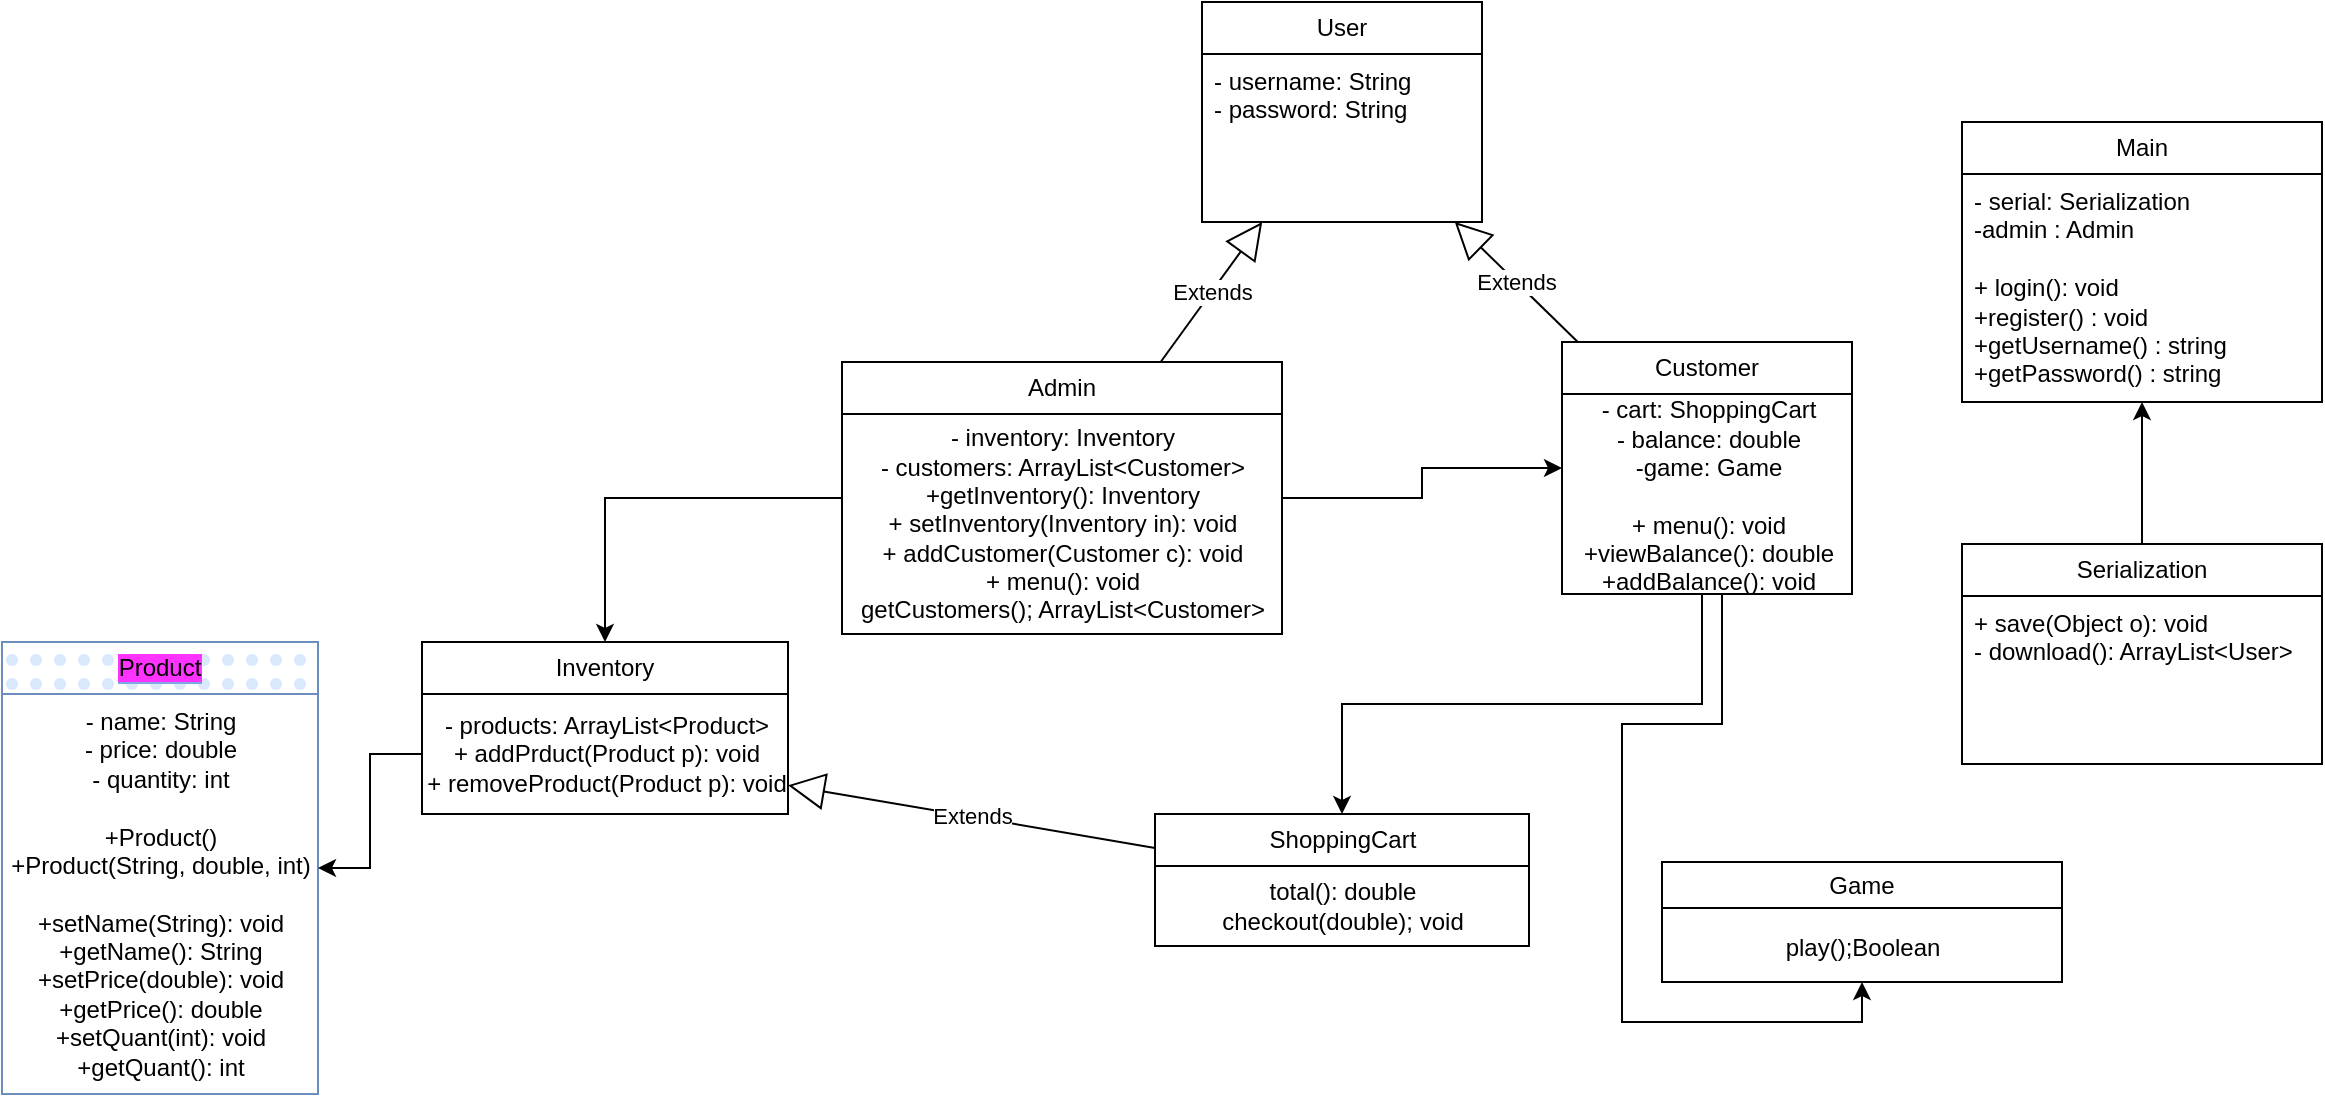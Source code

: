 <mxfile version="22.0.8" type="device">
  <diagram name="Page-1" id="ECKYmMbul-JISPaQjSkk">
    <mxGraphModel dx="2068" dy="1108" grid="1" gridSize="10" guides="1" tooltips="1" connect="1" arrows="1" fold="1" page="1" pageScale="1" pageWidth="850" pageHeight="1100" background="#ffffff" math="0" shadow="0">
      <root>
        <mxCell id="0" />
        <mxCell id="1" parent="0" />
        <mxCell id="uGxHZB6WG5yOioScFXZL-37" style="edgeStyle=orthogonalEdgeStyle;rounded=0;orthogonalLoop=1;jettySize=auto;html=1;" parent="1" source="uGxHZB6WG5yOioScFXZL-2" target="uGxHZB6WG5yOioScFXZL-31" edge="1">
          <mxGeometry relative="1" as="geometry">
            <Array as="points">
              <mxPoint x="630" y="391" />
            </Array>
          </mxGeometry>
        </mxCell>
        <mxCell id="uGxHZB6WG5yOioScFXZL-2" value="Customer" style="swimlane;fontStyle=0;childLayout=stackLayout;horizontal=1;startSize=26;fillColor=none;horizontalStack=0;resizeParent=1;resizeParentMax=0;resizeLast=0;collapsible=1;marginBottom=0;whiteSpace=wrap;html=1;" parent="1" vertex="1">
          <mxGeometry x="560" y="210" width="145" height="126" as="geometry" />
        </mxCell>
        <mxCell id="uGxHZB6WG5yOioScFXZL-39" style="edgeStyle=orthogonalEdgeStyle;rounded=0;orthogonalLoop=1;jettySize=auto;html=1;" parent="1" source="uGxHZB6WG5yOioScFXZL-6" target="uGxHZB6WG5yOioScFXZL-2" edge="1">
          <mxGeometry relative="1" as="geometry" />
        </mxCell>
        <mxCell id="uGxHZB6WG5yOioScFXZL-6" value="Admin" style="swimlane;fontStyle=0;childLayout=stackLayout;horizontal=1;startSize=26;fillColor=none;horizontalStack=0;resizeParent=1;resizeParentMax=0;resizeLast=0;collapsible=1;marginBottom=0;whiteSpace=wrap;html=1;" parent="1" vertex="1">
          <mxGeometry x="200" y="220" width="220" height="136" as="geometry" />
        </mxCell>
        <mxCell id="uGxHZB6WG5yOioScFXZL-24" value="- inventory: Inventory&lt;br&gt;- customers: ArrayList&amp;lt;Customer&amp;gt;&lt;br&gt;+getInventory(): Inventory&lt;br&gt;+ setInventory(Inventory in): void&lt;br&gt;+ addCustomer(Customer c): void&lt;br&gt;+ menu(): void&lt;br&gt;getCustomers(); ArrayList&amp;lt;Customer&amp;gt;" style="text;html=1;align=center;verticalAlign=middle;resizable=0;points=[];autosize=1;strokeColor=none;fillColor=none;" parent="uGxHZB6WG5yOioScFXZL-6" vertex="1">
          <mxGeometry y="26" width="220" height="110" as="geometry" />
        </mxCell>
        <mxCell id="uGxHZB6WG5yOioScFXZL-8" value="User" style="swimlane;fontStyle=0;childLayout=stackLayout;horizontal=1;startSize=26;fillColor=none;horizontalStack=0;resizeParent=1;resizeParentMax=0;resizeLast=0;collapsible=1;marginBottom=0;whiteSpace=wrap;html=1;" parent="1" vertex="1">
          <mxGeometry x="380" y="40" width="140" height="110" as="geometry" />
        </mxCell>
        <mxCell id="uGxHZB6WG5yOioScFXZL-9" value="- username: String&lt;br&gt;- password: String&lt;br&gt;&lt;br&gt;" style="text;strokeColor=none;fillColor=none;align=left;verticalAlign=top;spacingLeft=4;spacingRight=4;overflow=hidden;rotatable=0;points=[[0,0.5],[1,0.5]];portConstraint=eastwest;whiteSpace=wrap;html=1;" parent="uGxHZB6WG5yOioScFXZL-8" vertex="1">
          <mxGeometry y="26" width="140" height="84" as="geometry" />
        </mxCell>
        <mxCell id="uGxHZB6WG5yOioScFXZL-10" value="Extends" style="endArrow=block;endSize=16;endFill=0;html=1;rounded=0;" parent="1" source="uGxHZB6WG5yOioScFXZL-6" target="uGxHZB6WG5yOioScFXZL-8" edge="1">
          <mxGeometry width="160" relative="1" as="geometry">
            <mxPoint x="340" y="470" as="sourcePoint" />
            <mxPoint x="500" y="470" as="targetPoint" />
          </mxGeometry>
        </mxCell>
        <mxCell id="uGxHZB6WG5yOioScFXZL-11" value="Extends" style="endArrow=block;endSize=16;endFill=0;html=1;rounded=0;" parent="1" source="uGxHZB6WG5yOioScFXZL-2" target="uGxHZB6WG5yOioScFXZL-8" edge="1">
          <mxGeometry width="160" relative="1" as="geometry">
            <mxPoint x="386" y="220" as="sourcePoint" />
            <mxPoint x="424" y="160" as="targetPoint" />
          </mxGeometry>
        </mxCell>
        <mxCell id="uGxHZB6WG5yOioScFXZL-25" value="&lt;span style=&quot;background-color: rgb(255, 51, 255);&quot;&gt;Product&lt;/span&gt;" style="swimlane;fontStyle=0;childLayout=stackLayout;horizontal=1;startSize=26;fillColor=#dae8fc;horizontalStack=0;resizeParent=1;resizeParentMax=0;resizeLast=0;collapsible=1;marginBottom=0;whiteSpace=wrap;html=1;strokeColor=#6c8ebf;labelBackgroundColor=#7da8e3;shadow=0;fillStyle=dots;" parent="1" vertex="1">
          <mxGeometry x="-220" y="360" width="158" height="226" as="geometry" />
        </mxCell>
        <mxCell id="uGxHZB6WG5yOioScFXZL-26" value="- name: String&lt;br&gt;- price: double&lt;br&gt;- quantity: int&lt;br&gt;&lt;br&gt;+Product()&lt;br&gt;+Product(String, double, int)&lt;br&gt;&lt;br&gt;+setName(String): void&lt;br&gt;+getName(): String&lt;br&gt;+setPrice(double): void&lt;br&gt;+getPrice(): double&lt;br&gt;+setQuant(int): void&lt;br&gt;+getQuant(): int" style="text;html=1;align=center;verticalAlign=middle;resizable=0;points=[];autosize=1;strokeColor=none;fillColor=none;" parent="uGxHZB6WG5yOioScFXZL-25" vertex="1">
          <mxGeometry y="26" width="158" height="200" as="geometry" />
        </mxCell>
        <mxCell id="uGxHZB6WG5yOioScFXZL-30" style="edgeStyle=orthogonalEdgeStyle;rounded=0;orthogonalLoop=1;jettySize=auto;html=1;" parent="1" source="vB06xHCyhuILrUBtolQA-2" target="uGxHZB6WG5yOioScFXZL-25" edge="1">
          <mxGeometry relative="1" as="geometry">
            <mxPoint x="130" y="563" as="sourcePoint" />
          </mxGeometry>
        </mxCell>
        <mxCell id="uGxHZB6WG5yOioScFXZL-28" value="Inventory" style="swimlane;fontStyle=0;childLayout=stackLayout;horizontal=1;startSize=26;fillColor=none;horizontalStack=0;resizeParent=1;resizeParentMax=0;resizeLast=0;collapsible=1;marginBottom=0;whiteSpace=wrap;html=1;" parent="1" vertex="1">
          <mxGeometry x="-10" y="360" width="183" height="86" as="geometry" />
        </mxCell>
        <mxCell id="vB06xHCyhuILrUBtolQA-2" value="- products: ArrayList&amp;lt;Product&amp;gt;&lt;br style=&quot;border-color: var(--border-color);&quot;&gt;+ addPrduct(Product p): void&lt;br style=&quot;border-color: var(--border-color);&quot;&gt;+ removeProduct(Product p): void" style="text;html=1;align=center;verticalAlign=middle;resizable=0;points=[];autosize=1;strokeColor=none;fillColor=none;" vertex="1" parent="uGxHZB6WG5yOioScFXZL-28">
          <mxGeometry y="26" width="183" height="60" as="geometry" />
        </mxCell>
        <mxCell id="uGxHZB6WG5yOioScFXZL-31" value="ShoppingCart" style="swimlane;fontStyle=0;childLayout=stackLayout;horizontal=1;startSize=26;fillColor=none;horizontalStack=0;resizeParent=1;resizeParentMax=0;resizeLast=0;collapsible=1;marginBottom=0;whiteSpace=wrap;html=1;" parent="1" vertex="1">
          <mxGeometry x="356.5" y="446" width="187" height="66" as="geometry" />
        </mxCell>
        <mxCell id="vB06xHCyhuILrUBtolQA-4" value="total(): double&lt;br&gt;checkout(double); void" style="text;html=1;align=center;verticalAlign=middle;resizable=0;points=[];autosize=1;strokeColor=none;fillColor=none;" vertex="1" parent="uGxHZB6WG5yOioScFXZL-31">
          <mxGeometry y="26" width="187" height="40" as="geometry" />
        </mxCell>
        <mxCell id="uGxHZB6WG5yOioScFXZL-35" value="Extends" style="endArrow=block;endSize=16;endFill=0;html=1;rounded=0;" parent="1" source="uGxHZB6WG5yOioScFXZL-31" target="vB06xHCyhuILrUBtolQA-2" edge="1">
          <mxGeometry width="160" relative="1" as="geometry">
            <mxPoint x="358" y="247" as="sourcePoint" />
            <mxPoint x="421" y="160" as="targetPoint" />
          </mxGeometry>
        </mxCell>
        <mxCell id="uGxHZB6WG5yOioScFXZL-44" style="edgeStyle=orthogonalEdgeStyle;rounded=0;orthogonalLoop=1;jettySize=auto;html=1;" parent="1" source="uGxHZB6WG5yOioScFXZL-40" target="uGxHZB6WG5yOioScFXZL-42" edge="1">
          <mxGeometry relative="1" as="geometry" />
        </mxCell>
        <mxCell id="uGxHZB6WG5yOioScFXZL-40" value="Serialization" style="swimlane;fontStyle=0;childLayout=stackLayout;horizontal=1;startSize=26;fillColor=none;horizontalStack=0;resizeParent=1;resizeParentMax=0;resizeLast=0;collapsible=1;marginBottom=0;whiteSpace=wrap;html=1;" parent="1" vertex="1">
          <mxGeometry x="760" y="311" width="180" height="110" as="geometry" />
        </mxCell>
        <mxCell id="uGxHZB6WG5yOioScFXZL-41" value="+ save(Object o): void&lt;br&gt;- download(): ArrayList&amp;lt;User&amp;gt;" style="text;strokeColor=none;fillColor=none;align=left;verticalAlign=top;spacingLeft=4;spacingRight=4;overflow=hidden;rotatable=0;points=[[0,0.5],[1,0.5]];portConstraint=eastwest;whiteSpace=wrap;html=1;" parent="uGxHZB6WG5yOioScFXZL-40" vertex="1">
          <mxGeometry y="26" width="180" height="84" as="geometry" />
        </mxCell>
        <mxCell id="uGxHZB6WG5yOioScFXZL-42" value="Main" style="swimlane;fontStyle=0;childLayout=stackLayout;horizontal=1;startSize=26;fillColor=none;horizontalStack=0;resizeParent=1;resizeParentMax=0;resizeLast=0;collapsible=1;marginBottom=0;whiteSpace=wrap;html=1;" parent="1" vertex="1">
          <mxGeometry x="760" y="100" width="180" height="140" as="geometry" />
        </mxCell>
        <mxCell id="uGxHZB6WG5yOioScFXZL-43" value="- serial: Serialization&lt;br&gt;-admin : Admin&lt;br&gt;&lt;br&gt;+ login(): void&lt;br&gt;+register() : void&lt;br&gt;+getUsername() : string&lt;br&gt;+getPassword() : string" style="text;strokeColor=none;fillColor=none;align=left;verticalAlign=top;spacingLeft=4;spacingRight=4;overflow=hidden;rotatable=0;points=[[0,0.5],[1,0.5]];portConstraint=eastwest;whiteSpace=wrap;html=1;" parent="uGxHZB6WG5yOioScFXZL-42" vertex="1">
          <mxGeometry y="26" width="180" height="114" as="geometry" />
        </mxCell>
        <mxCell id="vB06xHCyhuILrUBtolQA-6" value="&lt;span style=&quot;font-weight: normal;&quot;&gt;Game&lt;/span&gt;" style="swimlane;whiteSpace=wrap;html=1;" vertex="1" parent="1">
          <mxGeometry x="610" y="470" width="200" height="60" as="geometry" />
        </mxCell>
        <mxCell id="vB06xHCyhuILrUBtolQA-7" value="play();Boolean&lt;br&gt;" style="text;html=1;align=center;verticalAlign=middle;resizable=0;points=[];autosize=1;strokeColor=none;fillColor=none;" vertex="1" parent="1">
          <mxGeometry x="660" y="498" width="100" height="30" as="geometry" />
        </mxCell>
        <mxCell id="uGxHZB6WG5yOioScFXZL-38" value="- cart: ShoppingCart&lt;br&gt;- balance: double&lt;br&gt;-game: Game&lt;br&gt;&lt;br&gt;+ menu(): void&lt;br&gt;+viewBalance(): double&lt;br&gt;+addBalance(): void" style="text;html=1;align=center;verticalAlign=middle;resizable=0;points=[];autosize=1;strokeColor=none;fillColor=none;" parent="1" vertex="1">
          <mxGeometry x="558" y="232" width="150" height="110" as="geometry" />
        </mxCell>
        <mxCell id="vB06xHCyhuILrUBtolQA-11" style="edgeStyle=orthogonalEdgeStyle;rounded=0;orthogonalLoop=1;jettySize=auto;html=1;" edge="1" parent="1" source="uGxHZB6WG5yOioScFXZL-2" target="vB06xHCyhuILrUBtolQA-6">
          <mxGeometry relative="1" as="geometry">
            <Array as="points">
              <mxPoint x="640" y="401" />
              <mxPoint x="590" y="401" />
              <mxPoint x="590" y="550" />
            </Array>
            <mxPoint x="640" y="346" as="sourcePoint" />
            <mxPoint x="460" y="456" as="targetPoint" />
          </mxGeometry>
        </mxCell>
        <mxCell id="vB06xHCyhuILrUBtolQA-12" style="edgeStyle=orthogonalEdgeStyle;rounded=0;orthogonalLoop=1;jettySize=auto;html=1;" edge="1" parent="1" source="uGxHZB6WG5yOioScFXZL-6" target="uGxHZB6WG5yOioScFXZL-28">
          <mxGeometry relative="1" as="geometry">
            <mxPoint x="419" y="293" as="sourcePoint" />
            <mxPoint x="570" y="283" as="targetPoint" />
          </mxGeometry>
        </mxCell>
      </root>
    </mxGraphModel>
  </diagram>
</mxfile>
